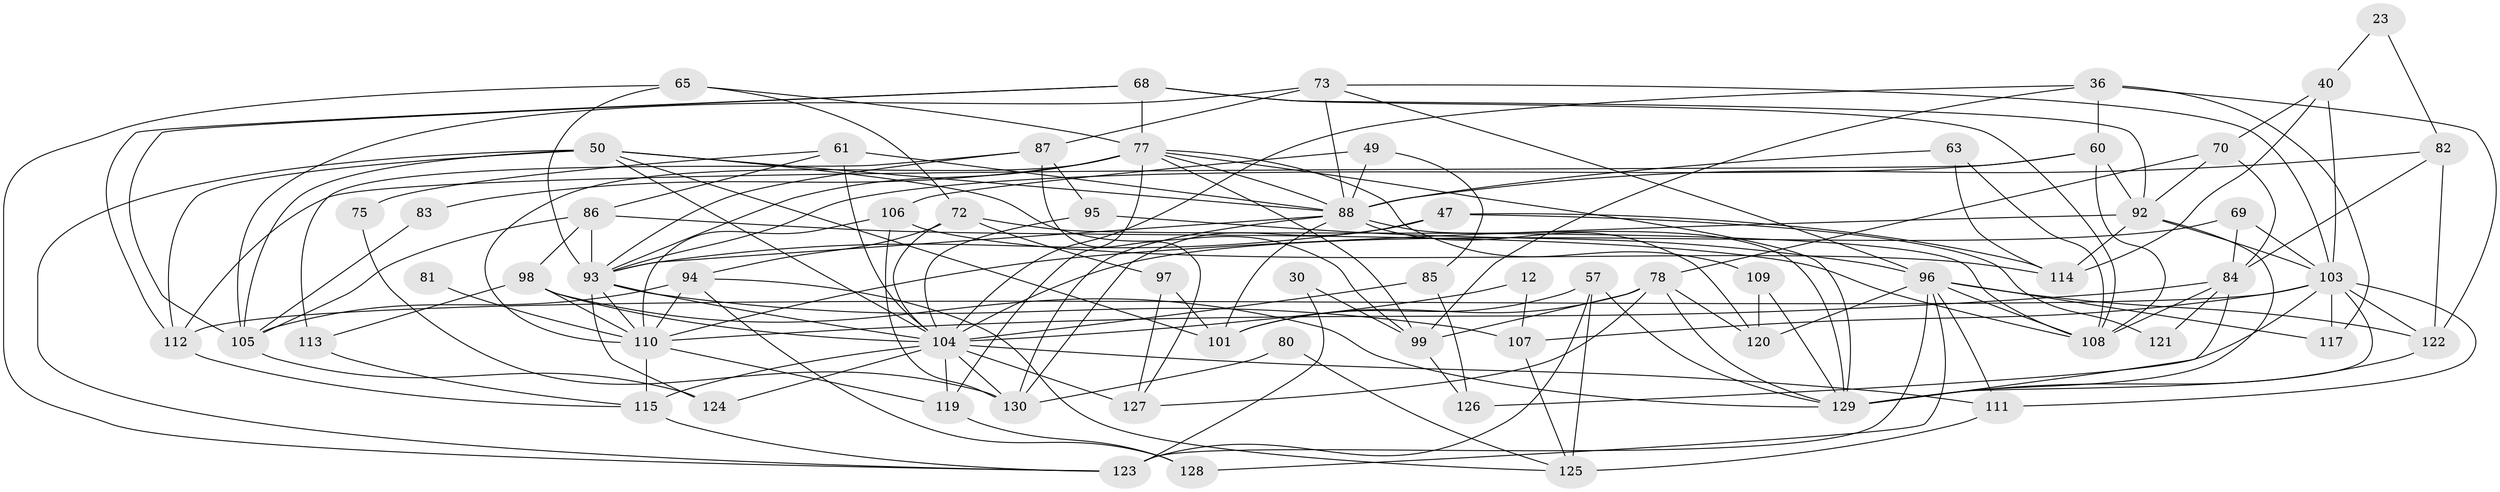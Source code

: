 // original degree distribution, {4: 0.3076923076923077, 3: 0.24615384615384617, 6: 0.07692307692307693, 5: 0.2076923076923077, 2: 0.12307692307692308, 7: 0.023076923076923078, 8: 0.015384615384615385}
// Generated by graph-tools (version 1.1) at 2025/49/03/09/25 04:49:13]
// undirected, 65 vertices, 163 edges
graph export_dot {
graph [start="1"]
  node [color=gray90,style=filled];
  12;
  23;
  30;
  36;
  40;
  47;
  49;
  50 [super="+28"];
  57;
  60 [super="+43"];
  61;
  63;
  65;
  68;
  69 [super="+42"];
  70;
  72 [super="+26"];
  73;
  75;
  77 [super="+19"];
  78 [super="+38"];
  80;
  81;
  82;
  83;
  84;
  85;
  86 [super="+46"];
  87;
  88 [super="+39+64+41"];
  92 [super="+74+90"];
  93 [super="+25+89+35"];
  94 [super="+67"];
  95 [super="+45"];
  96 [super="+44"];
  97 [super="+16"];
  98 [super="+91"];
  99 [super="+34+79"];
  101 [super="+37"];
  103 [super="+53"];
  104 [super="+55+27"];
  105 [super="+17"];
  106 [super="+51"];
  107 [super="+32+102"];
  108 [super="+56"];
  109;
  110 [super="+52+66"];
  111;
  112 [super="+100"];
  113;
  114;
  115;
  117;
  119 [super="+21"];
  120;
  121;
  122 [super="+62"];
  123 [super="+29"];
  124 [super="+8"];
  125;
  126;
  127 [super="+58"];
  128;
  129 [super="+118+116+24"];
  130 [super="+71"];
  12 -- 104;
  12 -- 107;
  23 -- 82;
  23 -- 40;
  30 -- 123;
  30 -- 99;
  36 -- 99;
  36 -- 117;
  36 -- 60;
  36 -- 104;
  36 -- 122;
  40 -- 70;
  40 -- 114;
  40 -- 103;
  47 -- 114;
  47 -- 121;
  47 -- 130 [weight=2];
  47 -- 93;
  49 -- 85;
  49 -- 106;
  49 -- 88;
  50 -- 101;
  50 -- 105 [weight=2];
  50 -- 112;
  50 -- 123;
  50 -- 104;
  50 -- 99;
  50 -- 88;
  57 -- 101 [weight=2];
  57 -- 125;
  57 -- 123;
  57 -- 129 [weight=2];
  60 -- 93;
  60 -- 108;
  60 -- 92 [weight=2];
  60 -- 112;
  61 -- 88 [weight=2];
  61 -- 75;
  61 -- 86;
  61 -- 104;
  63 -- 114;
  63 -- 108;
  63 -- 88;
  65 -- 77;
  65 -- 123;
  65 -- 72;
  65 -- 93;
  68 -- 112;
  68 -- 108;
  68 -- 77;
  68 -- 92;
  68 -- 105;
  69 -- 84;
  69 -- 104;
  69 -- 103;
  70 -- 84;
  70 -- 78;
  70 -- 92;
  72 -- 94;
  72 -- 108;
  72 -- 97;
  72 -- 104;
  73 -- 87;
  73 -- 96;
  73 -- 105;
  73 -- 88;
  73 -- 103;
  75 -- 130;
  77 -- 83;
  77 -- 99 [weight=2];
  77 -- 109;
  77 -- 119 [weight=2];
  77 -- 110;
  77 -- 88;
  77 -- 129;
  77 -- 93;
  78 -- 120;
  78 -- 129 [weight=2];
  78 -- 101 [weight=2];
  78 -- 127;
  78 -- 99;
  80 -- 125;
  80 -- 130;
  81 -- 110 [weight=2];
  82 -- 84;
  82 -- 122;
  82 -- 88;
  83 -- 105;
  84 -- 108 [weight=2];
  84 -- 121;
  84 -- 110;
  84 -- 129;
  85 -- 126;
  85 -- 104 [weight=2];
  86 -- 105;
  86 -- 108;
  86 -- 93;
  86 -- 98;
  87 -- 113;
  87 -- 95;
  87 -- 127;
  87 -- 93;
  88 -- 120 [weight=2];
  88 -- 101 [weight=2];
  88 -- 93;
  88 -- 130 [weight=2];
  88 -- 129 [weight=2];
  92 -- 110 [weight=2];
  92 -- 114;
  92 -- 103;
  92 -- 129;
  93 -- 110 [weight=2];
  93 -- 104 [weight=2];
  93 -- 107 [weight=3];
  93 -- 124;
  94 -- 105;
  94 -- 125;
  94 -- 128;
  94 -- 110 [weight=3];
  95 -- 104;
  95 -- 96;
  96 -- 111;
  96 -- 117;
  96 -- 123 [weight=2];
  96 -- 128;
  96 -- 120;
  96 -- 108;
  96 -- 122;
  97 -- 101;
  97 -- 127;
  98 -- 113;
  98 -- 104;
  98 -- 110;
  98 -- 129;
  99 -- 126;
  103 -- 107;
  103 -- 111;
  103 -- 117;
  103 -- 122;
  103 -- 126;
  103 -- 112;
  103 -- 129;
  104 -- 111;
  104 -- 115;
  104 -- 119;
  104 -- 124 [weight=2];
  104 -- 127 [weight=2];
  104 -- 130 [weight=2];
  105 -- 124;
  106 -- 114;
  106 -- 110;
  106 -- 130 [weight=2];
  107 -- 125;
  109 -- 120;
  109 -- 129;
  110 -- 115;
  110 -- 119;
  111 -- 125;
  112 -- 115;
  113 -- 115;
  115 -- 123;
  119 -- 128;
  122 -- 129;
}
